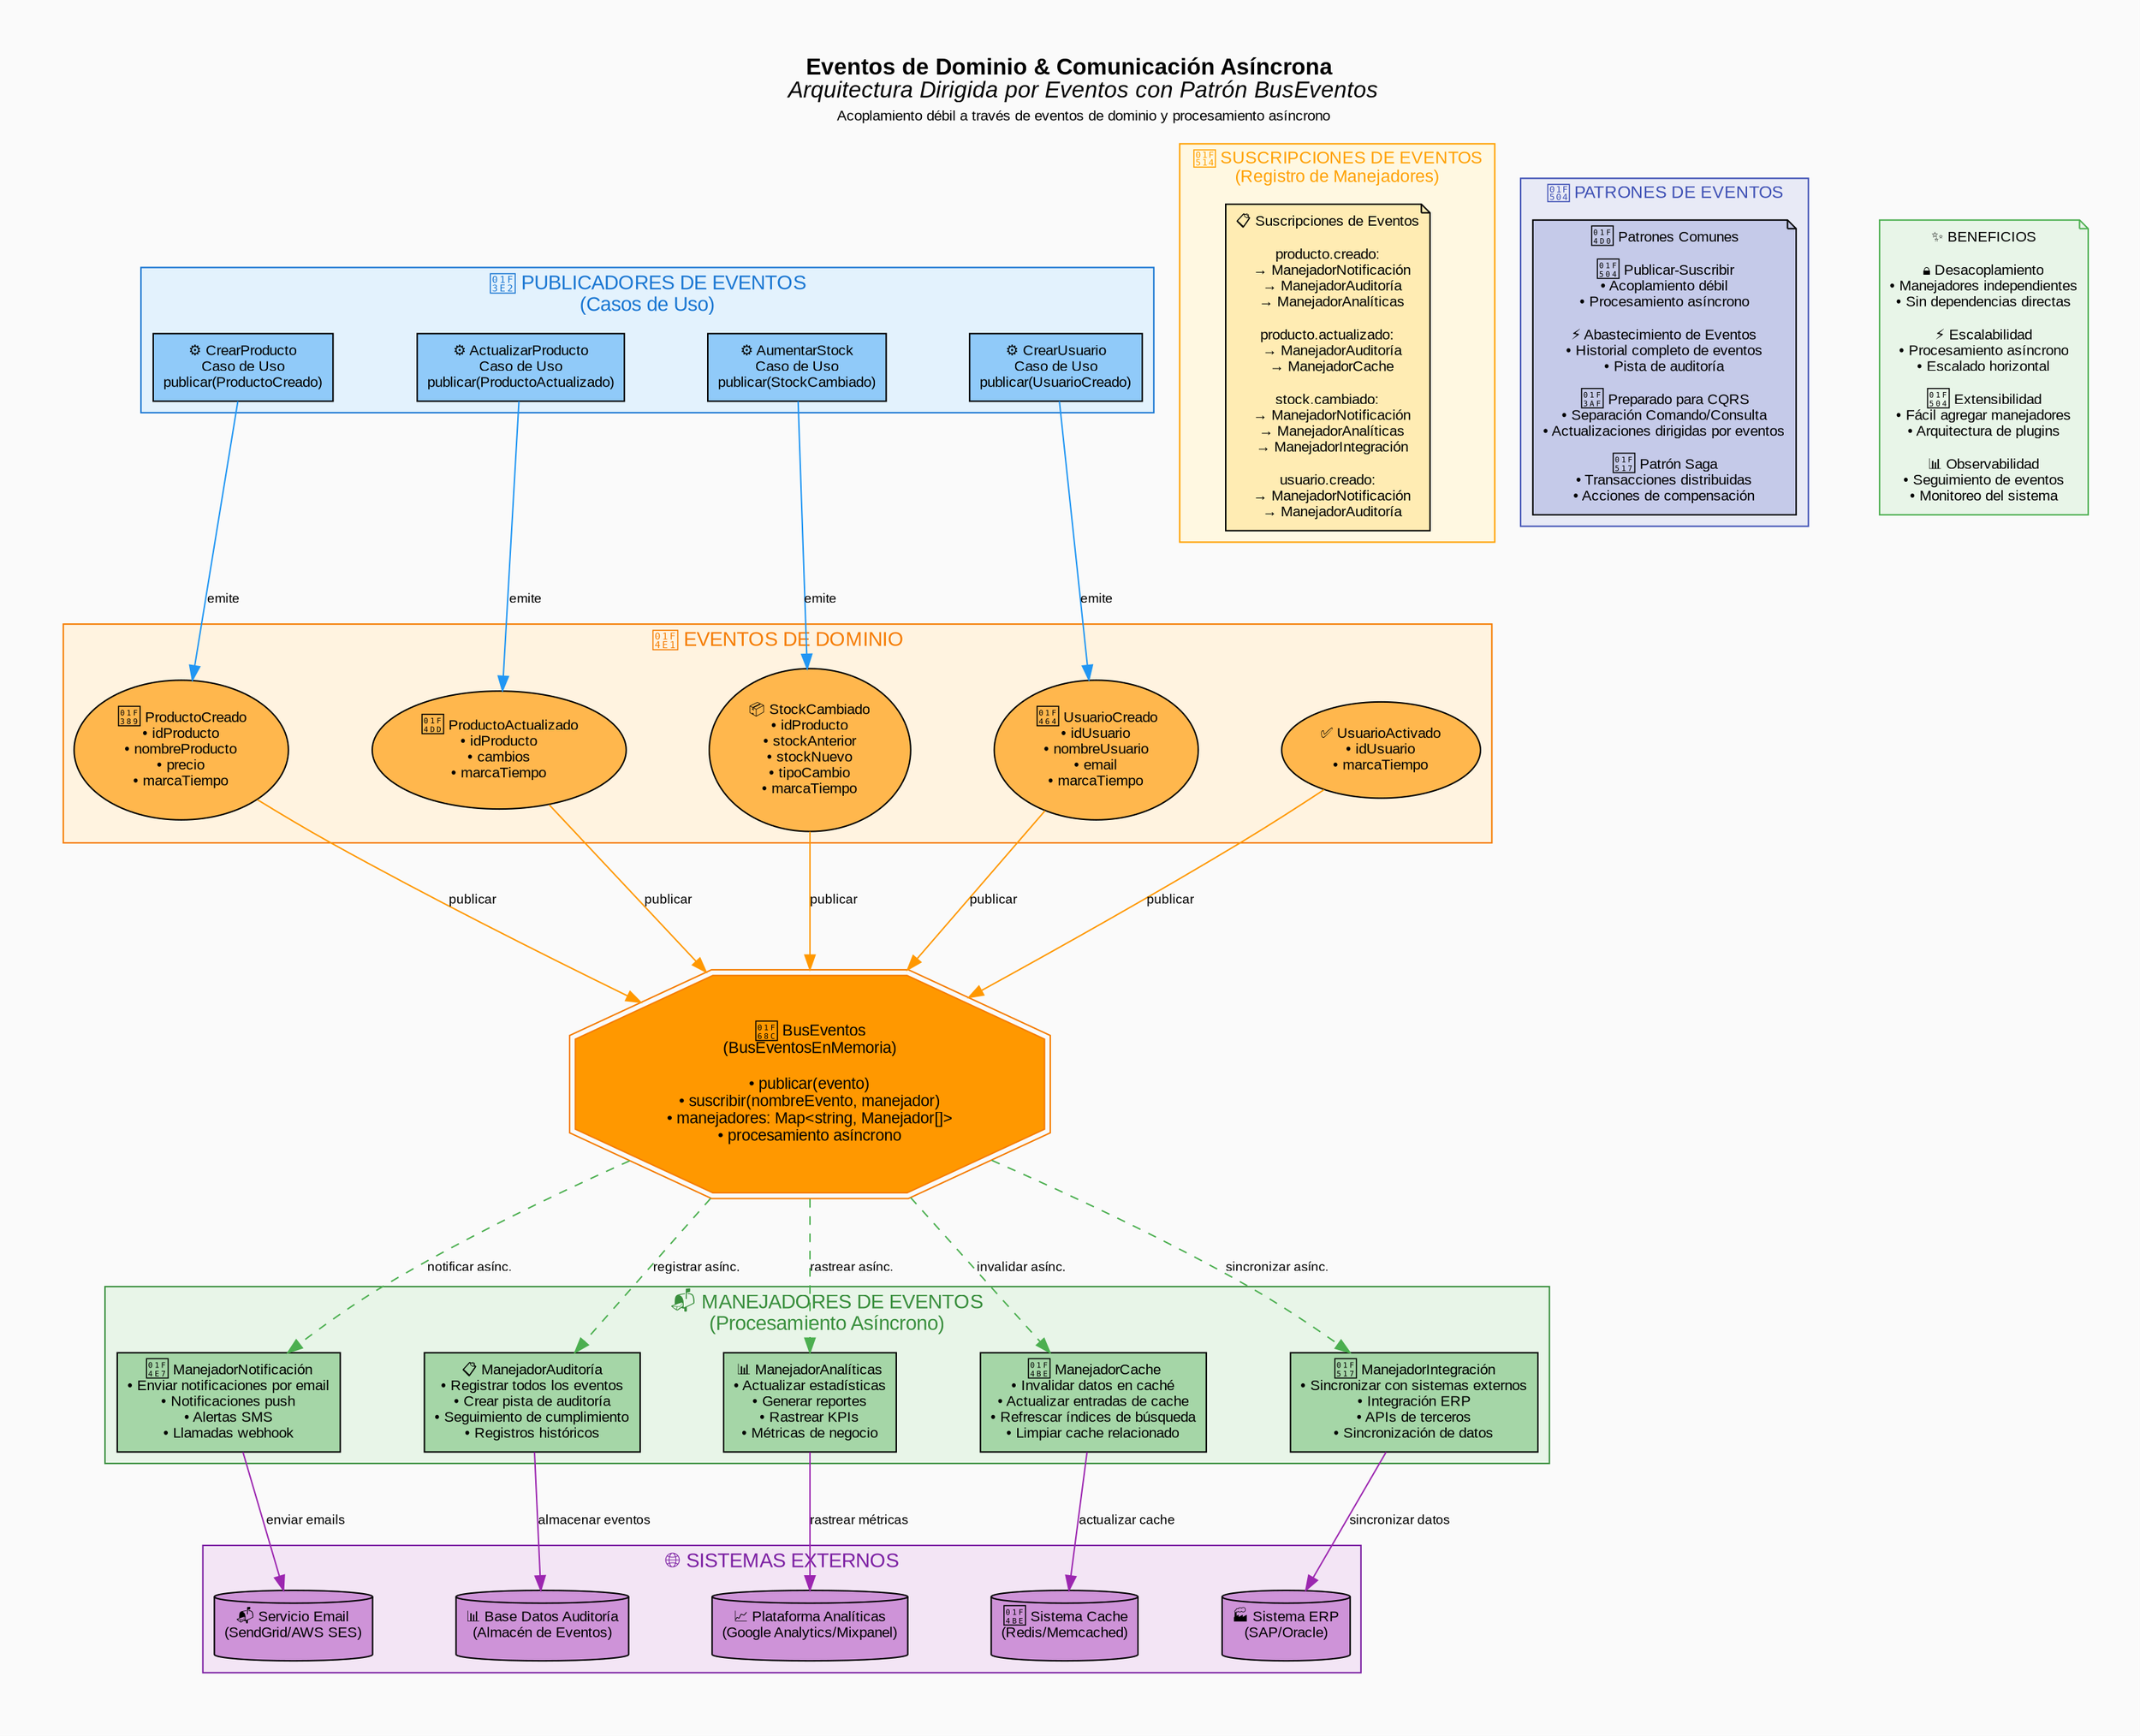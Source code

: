 digraph FlujoEventos {
    rankdir=TB;
    
    graph [
        fontname="Arial, sans-serif"
        fontsize=12
        bgcolor="#fafafa"
        style=filled
        pad=0.5
        nodesep=0.8
        ranksep=1.2
    ];
    
    node [
        fontname="Arial, sans-serif"
        fontsize=10
        style=filled
        shape=box
        margin=0.1
    ];
    
    edge [
        fontname="Arial, sans-serif"
        fontsize=9
        color="#666666"
    ];

    // Eventos de Dominio
    subgraph cluster_events {
        label="📡 EVENTOS DE DOMINIO";
        style=filled;
        fillcolor="#fff3e0";
        color="#f57c00";
        fontcolor="#f57c00";
        fontsize=14;
        
        ProductoCreado [
            label="🎉 ProductoCreado\n• idProducto\n• nombreProducto\n• precio\n• marcaTiempo"
            fillcolor="#ffb74d"
            shape=ellipse
        ];
        
        ProductoActualizado [
            label="📝 ProductoActualizado\n• idProducto\n• cambios\n• marcaTiempo"
            fillcolor="#ffb74d"
            shape=ellipse
        ];
        
        StockCambiado [
            label="📦 StockCambiado\n• idProducto\n• stockAnterior\n• stockNuevo\n• tipoCambio\n• marcaTiempo"
            fillcolor="#ffb74d"
            shape=ellipse
        ];
        
        UsuarioCreado [
            label="👤 UsuarioCreado\n• idUsuario\n• nombreUsuario\n• email\n• marcaTiempo"
            fillcolor="#ffb74d"
            shape=ellipse
        ];
        
        UsuarioActivado [
            label="✅ UsuarioActivado\n• idUsuario\n• marcaTiempo"
            fillcolor="#ffb74d"
            shape=ellipse
        ];
    }

    // Bus de Eventos
    BusEventos [
        label="🚌 BusEventos\n(BusEventosEnMemoria)\n\n• publicar(evento)\n• suscribir(nombreEvento, manejador)\n• manejadores: Map<string, Manejador[]>\n• procesamiento asíncrono"
        fillcolor="#ff9800"
        color="#f57c00"
        fontsize=11
        shape=doubleoctagon
    ];

    // Manejadores de Eventos
    subgraph cluster_handlers {
        label="📬 MANEJADORES DE EVENTOS\n(Procesamiento Asíncrono)";
        style=filled;
        fillcolor="#e8f5e8";
        color="#388e3c";
        fontcolor="#388e3c";
        fontsize=14;
        
        ManejadorNotificacion [
            label="📧 ManejadorNotificación\n• Enviar notificaciones por email\n• Notificaciones push\n• Alertas SMS\n• Llamadas webhook"
            fillcolor="#a5d6a7"
        ];
        
        ManejadorAuditoria [
            label="📋 ManejadorAuditoría\n• Registrar todos los eventos\n• Crear pista de auditoría\n• Seguimiento de cumplimiento\n• Registros históricos"
            fillcolor="#a5d6a7"
        ];
        
        ManejadorAnalíticas [
            label="📊 ManejadorAnalíticas\n• Actualizar estadísticas\n• Generar reportes\n• Rastrear KPIs\n• Métricas de negocio"
            fillcolor="#a5d6a7"
        ];
        
        ManejadorCache [
            label="💾 ManejadorCache\n• Invalidar datos en caché\n• Actualizar entradas de cache\n• Refrescar índices de búsqueda\n• Limpiar cache relacionado"
            fillcolor="#a5d6a7"
        ];
        
        ManejadorIntegracion [
            label="🔗 ManejadorIntegración\n• Sincronizar con sistemas externos\n• Integración ERP\n• APIs de terceros\n• Sincronización de datos"
            fillcolor="#a5d6a7"
        ];
    }

    // Casos de Uso (Publicadores de Eventos)
    subgraph cluster_publishers {
        label="🏢 PUBLICADORES DE EVENTOS\n(Casos de Uso)";
        style=filled;
        fillcolor="#e3f2fd";
        color="#1976d2";
        fontcolor="#1976d2";
        fontsize=14;
        
        CasoUsoCrearProducto [
            label="⚙️ CrearProducto\nCaso de Uso\npublicar(ProductoCreado)"
            fillcolor="#90caf9"
        ];
        
        CasoUsoActualizarProducto [
            label="⚙️ ActualizarProducto\nCaso de Uso\npublicar(ProductoActualizado)"
            fillcolor="#90caf9"
        ];
        
        CasoUsoAumentarStock [
            label="⚙️ AumentarStock\nCaso de Uso\npublicar(StockCambiado)"
            fillcolor="#90caf9"
        ];
        
        CasoUsoCrearUsuario [
            label="⚙️ CrearUsuario\nCaso de Uso\npublicar(UsuarioCreado)"
            fillcolor="#90caf9"
        ];
    }

    // Sistemas Externos
    subgraph cluster_external {
        label="🌐 SISTEMAS EXTERNOS";
        style=filled;
        fillcolor="#f3e5f5";
        color="#7b1fa2";
        fontcolor="#7b1fa2";
        fontsize=14;
        
        ServicioEmail [
            label="📬 Servicio Email\n(SendGrid/AWS SES)"
            fillcolor="#ce93d8"
            shape=cylinder
        ];
        
        BaseDatosAuditoria [
            label="📊 Base Datos Auditoría\n(Almacén de Eventos)"
            fillcolor="#ce93d8"
            shape=cylinder
        ];
        
        PlataformaAnalíticas [
            label="📈 Plataforma Analíticas\n(Google Analytics/Mixpanel)"
            fillcolor="#ce93d8"
            shape=cylinder
        ];
        
        SistemaCache [
            label="💾 Sistema Cache\n(Redis/Memcached)"
            fillcolor="#ce93d8"
            shape=cylinder
        ];
        
        SistemaERP [
            label="🏭 Sistema ERP\n(SAP/Oracle)"
            fillcolor="#ce93d8"
            shape=cylinder
        ];
    }

    // Flujo: Casos de Uso -> Eventos
    CasoUsoCrearProducto -> ProductoCreado [label="emite" color="#2196f3"];
    CasoUsoActualizarProducto -> ProductoActualizado [label="emite" color="#2196f3"];
    CasoUsoAumentarStock -> StockCambiado [label="emite" color="#2196f3"];
    CasoUsoCrearUsuario -> UsuarioCreado [label="emite" color="#2196f3"];

    // Flujo: Eventos -> BusEventos
    ProductoCreado -> BusEventos [label="publicar" color="#ff9800"];
    ProductoActualizado -> BusEventos [label="publicar" color="#ff9800"];
    StockCambiado -> BusEventos [label="publicar" color="#ff9800"];
    UsuarioCreado -> BusEventos [label="publicar" color="#ff9800"];
    UsuarioActivado -> BusEventos [label="publicar" color="#ff9800"];

    // Flujo: BusEventos -> Manejadores
    BusEventos -> ManejadorNotificacion [label="notificar asínc." color="#4caf50" style=dashed];
    BusEventos -> ManejadorAuditoria [label="registrar asínc." color="#4caf50" style=dashed];
    BusEventos -> ManejadorAnalíticas [label="rastrear asínc." color="#4caf50" style=dashed];
    BusEventos -> ManejadorCache [label="invalidar asínc." color="#4caf50" style=dashed];
    BusEventos -> ManejadorIntegracion [label="sincronizar asínc." color="#4caf50" style=dashed];

    // Flujo: Manejadores -> Sistemas Externos
    ManejadorNotificacion -> ServicioEmail [label="enviar emails" color="#9c27b0"];
    ManejadorAuditoria -> BaseDatosAuditoria [label="almacenar eventos" color="#9c27b0"];
    ManejadorAnalíticas -> PlataformaAnalíticas [label="rastrear métricas" color="#9c27b0"];
    ManejadorCache -> SistemaCache [label="actualizar cache" color="#9c27b0"];
    ManejadorIntegracion -> SistemaERP [label="sincronizar datos" color="#9c27b0"];

    // Suscripciones de Eventos (registro)
    subgraph cluster_subscriptions {
        label="🔔 SUSCRIPCIONES DE EVENTOS\n(Registro de Manejadores)";
        style=filled;
        fillcolor="#fff8e1";
        color="#ffa000";
        fontcolor="#ffa000";
        fontsize=12;
        
        Suscripciones [
            label="📋 Suscripciones de Eventos\n\nproducto.creado:\n  → ManejadorNotificación\n  → ManejadorAuditoría\n  → ManejadorAnalíticas\n\nproducto.actualizado:\n  → ManejadorAuditoría\n  → ManejadorCache\n\nstock.cambiado:\n  → ManejadorNotificación\n  → ManejadorAnalíticas\n  → ManejadorIntegración\n\nusuario.creado:\n  → ManejadorNotificación\n  → ManejadorAuditoría"
            fillcolor="#ffecb3"
            shape=note
        ];
    }

    // Patrones de Flujo de Eventos
    subgraph cluster_patterns {
        label="🔄 PATRONES DE EVENTOS";
        style=filled;
        fillcolor="#e8eaf6";
        color="#3f51b5";
        fontcolor="#3f51b5";
        fontsize=12;
        
        Patrones [
            label="📐 Patrones Comunes\n\n🔄 Publicar-Suscribir\n• Acoplamiento débil\n• Procesamiento asíncrono\n\n⚡ Abastecimiento de Eventos\n• Historial completo de eventos\n• Pista de auditoría\n\n🎯 Preparado para CQRS\n• Separación Comando/Consulta\n• Actualizaciones dirigidas por eventos\n\n🔗 Patrón Saga\n• Transacciones distribuidas\n• Acciones de compensación"
            fillcolor="#c5cae9"
            shape=note
        ];
    }

    // Caja de beneficios
    Beneficios [
        label="✨ BENEFICIOS\n\n🔒 Desacoplamiento\n• Manejadores independientes\n• Sin dependencias directas\n\n⚡ Escalabilidad\n• Procesamiento asíncrono\n• Escalado horizontal\n\n🔄 Extensibilidad\n• Fácil agregar manejadores\n• Arquitectura de plugins\n\n📊 Observabilidad\n• Seguimiento de eventos\n• Monitoreo del sistema"
        fillcolor="#e8f5e8"
        color="#4caf50"
        shape=note
    ];

    // Título
    labelloc="t";
    label=<<B>Eventos de Dominio &amp; Comunicación Asíncrona</B><BR/>
    <I>Arquitectura Dirigida por Eventos con Patrón BusEventos</I><BR/>
    <FONT POINT-SIZE="10">Acoplamiento débil a través de eventos de dominio y procesamiento asíncrono</FONT>>;
    fontsize=16;
}
